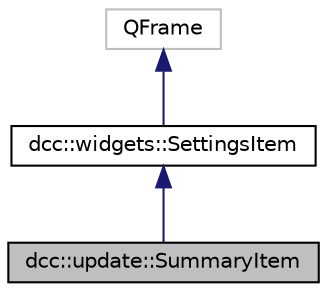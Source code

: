 digraph "dcc::update::SummaryItem"
{
  edge [fontname="Helvetica",fontsize="10",labelfontname="Helvetica",labelfontsize="10"];
  node [fontname="Helvetica",fontsize="10",shape=record];
  Node3 [label="dcc::update::SummaryItem",height=0.2,width=0.4,color="black", fillcolor="grey75", style="filled", fontcolor="black"];
  Node4 -> Node3 [dir="back",color="midnightblue",fontsize="10",style="solid",fontname="Helvetica"];
  Node4 [label="dcc::widgets::SettingsItem",height=0.2,width=0.4,color="black", fillcolor="white", style="filled",URL="$classdcc_1_1widgets_1_1_settings_item.html"];
  Node5 -> Node4 [dir="back",color="midnightblue",fontsize="10",style="solid",fontname="Helvetica"];
  Node5 [label="QFrame",height=0.2,width=0.4,color="grey75", fillcolor="white", style="filled"];
}
